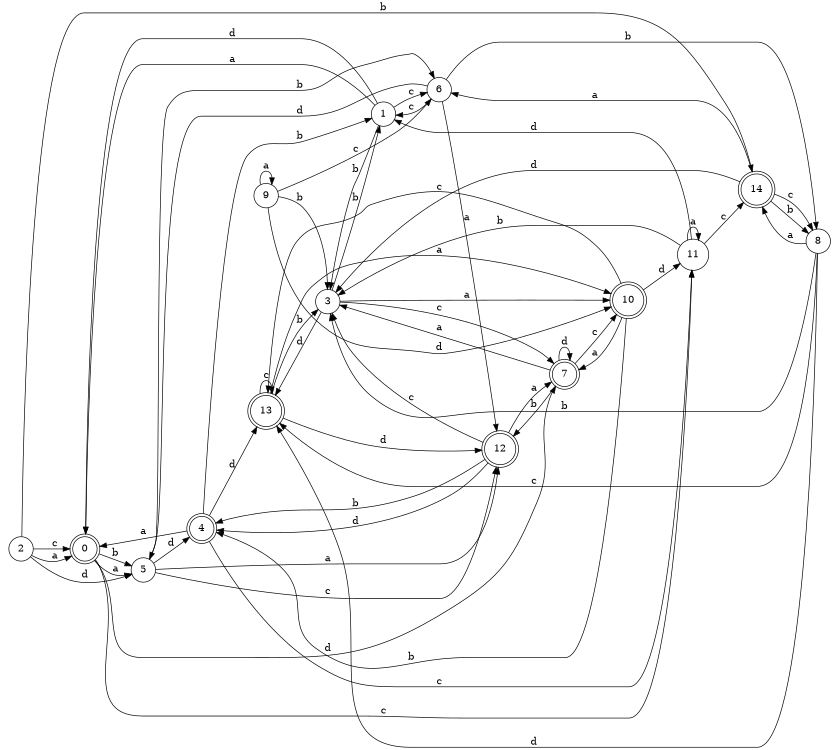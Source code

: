 digraph n12_1 {
__start0 [label="" shape="none"];

rankdir=LR;
size="8,5";

s0 [style="rounded,filled", color="black", fillcolor="white" shape="doublecircle", label="0"];
s1 [style="filled", color="black", fillcolor="white" shape="circle", label="1"];
s2 [style="filled", color="black", fillcolor="white" shape="circle", label="2"];
s3 [style="filled", color="black", fillcolor="white" shape="circle", label="3"];
s4 [style="rounded,filled", color="black", fillcolor="white" shape="doublecircle", label="4"];
s5 [style="filled", color="black", fillcolor="white" shape="circle", label="5"];
s6 [style="filled", color="black", fillcolor="white" shape="circle", label="6"];
s7 [style="rounded,filled", color="black", fillcolor="white" shape="doublecircle", label="7"];
s8 [style="filled", color="black", fillcolor="white" shape="circle", label="8"];
s9 [style="filled", color="black", fillcolor="white" shape="circle", label="9"];
s10 [style="rounded,filled", color="black", fillcolor="white" shape="doublecircle", label="10"];
s11 [style="filled", color="black", fillcolor="white" shape="circle", label="11"];
s12 [style="rounded,filled", color="black", fillcolor="white" shape="doublecircle", label="12"];
s13 [style="rounded,filled", color="black", fillcolor="white" shape="doublecircle", label="13"];
s14 [style="rounded,filled", color="black", fillcolor="white" shape="doublecircle", label="14"];
s0 -> s5 [label="a"];
s0 -> s5 [label="b"];
s0 -> s11 [label="c"];
s0 -> s7 [label="d"];
s1 -> s0 [label="a"];
s1 -> s3 [label="b"];
s1 -> s6 [label="c"];
s1 -> s0 [label="d"];
s2 -> s0 [label="a"];
s2 -> s14 [label="b"];
s2 -> s0 [label="c"];
s2 -> s5 [label="d"];
s3 -> s10 [label="a"];
s3 -> s1 [label="b"];
s3 -> s7 [label="c"];
s3 -> s13 [label="d"];
s4 -> s0 [label="a"];
s4 -> s1 [label="b"];
s4 -> s11 [label="c"];
s4 -> s13 [label="d"];
s5 -> s12 [label="a"];
s5 -> s6 [label="b"];
s5 -> s12 [label="c"];
s5 -> s4 [label="d"];
s6 -> s12 [label="a"];
s6 -> s8 [label="b"];
s6 -> s1 [label="c"];
s6 -> s5 [label="d"];
s7 -> s3 [label="a"];
s7 -> s12 [label="b"];
s7 -> s10 [label="c"];
s7 -> s7 [label="d"];
s8 -> s14 [label="a"];
s8 -> s3 [label="b"];
s8 -> s13 [label="c"];
s8 -> s13 [label="d"];
s9 -> s9 [label="a"];
s9 -> s3 [label="b"];
s9 -> s6 [label="c"];
s9 -> s10 [label="d"];
s10 -> s7 [label="a"];
s10 -> s4 [label="b"];
s10 -> s13 [label="c"];
s10 -> s11 [label="d"];
s11 -> s11 [label="a"];
s11 -> s3 [label="b"];
s11 -> s14 [label="c"];
s11 -> s1 [label="d"];
s12 -> s7 [label="a"];
s12 -> s4 [label="b"];
s12 -> s3 [label="c"];
s12 -> s4 [label="d"];
s13 -> s10 [label="a"];
s13 -> s3 [label="b"];
s13 -> s13 [label="c"];
s13 -> s12 [label="d"];
s14 -> s6 [label="a"];
s14 -> s8 [label="b"];
s14 -> s8 [label="c"];
s14 -> s3 [label="d"];

}